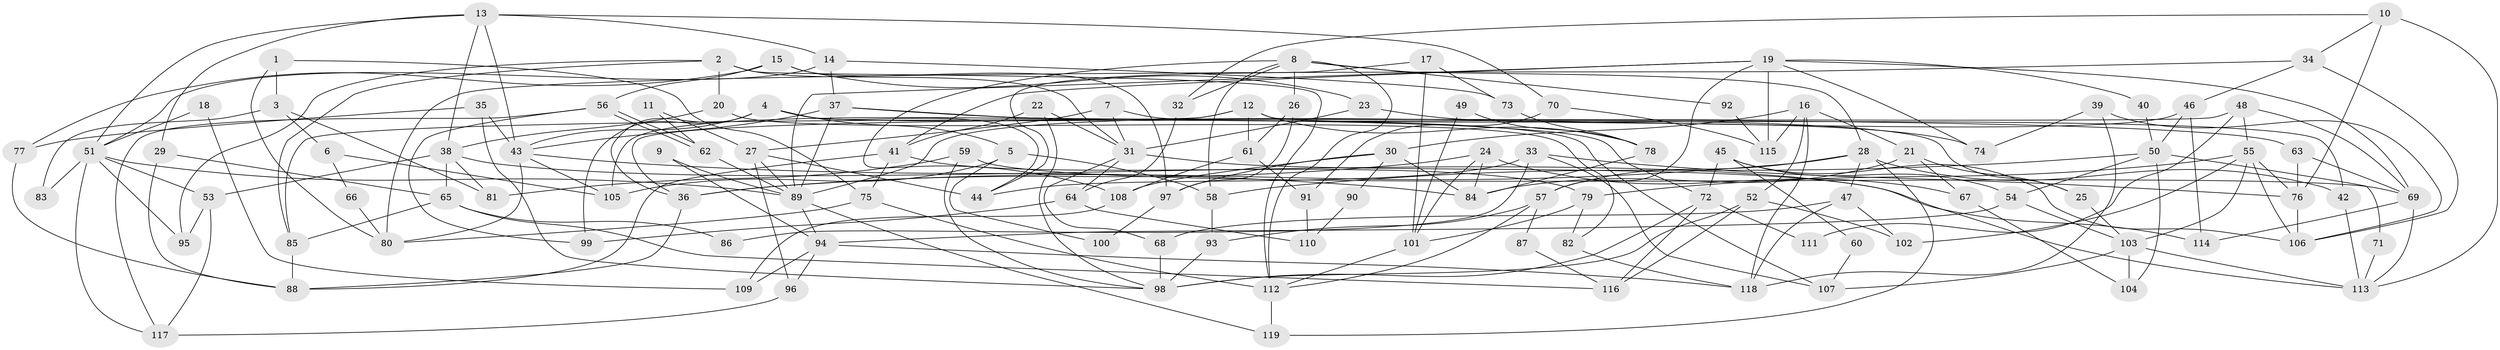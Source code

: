 // Generated by graph-tools (version 1.1) at 2025/26/03/09/25 03:26:19]
// undirected, 119 vertices, 238 edges
graph export_dot {
graph [start="1"]
  node [color=gray90,style=filled];
  1;
  2;
  3;
  4;
  5;
  6;
  7;
  8;
  9;
  10;
  11;
  12;
  13;
  14;
  15;
  16;
  17;
  18;
  19;
  20;
  21;
  22;
  23;
  24;
  25;
  26;
  27;
  28;
  29;
  30;
  31;
  32;
  33;
  34;
  35;
  36;
  37;
  38;
  39;
  40;
  41;
  42;
  43;
  44;
  45;
  46;
  47;
  48;
  49;
  50;
  51;
  52;
  53;
  54;
  55;
  56;
  57;
  58;
  59;
  60;
  61;
  62;
  63;
  64;
  65;
  66;
  67;
  68;
  69;
  70;
  71;
  72;
  73;
  74;
  75;
  76;
  77;
  78;
  79;
  80;
  81;
  82;
  83;
  84;
  85;
  86;
  87;
  88;
  89;
  90;
  91;
  92;
  93;
  94;
  95;
  96;
  97;
  98;
  99;
  100;
  101;
  102;
  103;
  104;
  105;
  106;
  107;
  108;
  109;
  110;
  111;
  112;
  113;
  114;
  115;
  116;
  117;
  118;
  119;
  1 -- 80;
  1 -- 75;
  1 -- 3;
  2 -- 112;
  2 -- 31;
  2 -- 20;
  2 -- 85;
  2 -- 95;
  3 -- 81;
  3 -- 6;
  3 -- 83;
  4 -- 43;
  4 -- 36;
  4 -- 5;
  4 -- 44;
  4 -- 99;
  4 -- 107;
  5 -- 105;
  5 -- 58;
  5 -- 100;
  6 -- 105;
  6 -- 66;
  7 -- 27;
  7 -- 31;
  7 -- 25;
  8 -- 32;
  8 -- 28;
  8 -- 26;
  8 -- 58;
  8 -- 92;
  8 -- 108;
  8 -- 112;
  9 -- 89;
  9 -- 94;
  10 -- 76;
  10 -- 34;
  10 -- 32;
  10 -- 113;
  11 -- 62;
  11 -- 27;
  12 -- 42;
  12 -- 36;
  12 -- 61;
  12 -- 78;
  12 -- 105;
  13 -- 51;
  13 -- 14;
  13 -- 29;
  13 -- 38;
  13 -- 43;
  13 -- 70;
  14 -- 37;
  14 -- 51;
  14 -- 73;
  15 -- 56;
  15 -- 23;
  15 -- 77;
  15 -- 97;
  16 -- 30;
  16 -- 118;
  16 -- 21;
  16 -- 52;
  16 -- 115;
  17 -- 73;
  17 -- 44;
  17 -- 101;
  18 -- 51;
  18 -- 109;
  19 -- 89;
  19 -- 41;
  19 -- 40;
  19 -- 57;
  19 -- 69;
  19 -- 74;
  19 -- 115;
  20 -- 38;
  20 -- 82;
  21 -- 67;
  21 -- 25;
  21 -- 84;
  22 -- 98;
  22 -- 31;
  22 -- 41;
  23 -- 74;
  23 -- 31;
  24 -- 84;
  24 -- 101;
  24 -- 36;
  24 -- 67;
  25 -- 103;
  26 -- 97;
  26 -- 61;
  27 -- 44;
  27 -- 96;
  27 -- 89;
  28 -- 57;
  28 -- 36;
  28 -- 42;
  28 -- 47;
  28 -- 119;
  29 -- 65;
  29 -- 88;
  30 -- 108;
  30 -- 84;
  30 -- 90;
  30 -- 97;
  31 -- 113;
  31 -- 68;
  31 -- 64;
  32 -- 64;
  33 -- 107;
  33 -- 76;
  33 -- 44;
  33 -- 86;
  34 -- 46;
  34 -- 80;
  34 -- 106;
  35 -- 98;
  35 -- 77;
  35 -- 43;
  36 -- 88;
  37 -- 43;
  37 -- 89;
  37 -- 63;
  37 -- 72;
  38 -- 65;
  38 -- 53;
  38 -- 81;
  38 -- 114;
  39 -- 106;
  39 -- 118;
  39 -- 74;
  40 -- 50;
  41 -- 88;
  41 -- 75;
  41 -- 79;
  42 -- 113;
  43 -- 80;
  43 -- 84;
  43 -- 105;
  45 -- 106;
  45 -- 54;
  45 -- 60;
  45 -- 72;
  46 -- 114;
  46 -- 89;
  46 -- 50;
  47 -- 102;
  47 -- 68;
  47 -- 118;
  48 -- 69;
  48 -- 55;
  48 -- 85;
  48 -- 111;
  49 -- 101;
  49 -- 78;
  50 -- 58;
  50 -- 54;
  50 -- 71;
  50 -- 104;
  51 -- 95;
  51 -- 89;
  51 -- 53;
  51 -- 83;
  51 -- 117;
  52 -- 98;
  52 -- 102;
  52 -- 116;
  53 -- 95;
  53 -- 117;
  54 -- 103;
  54 -- 94;
  55 -- 76;
  55 -- 79;
  55 -- 102;
  55 -- 103;
  55 -- 106;
  56 -- 117;
  56 -- 62;
  56 -- 62;
  56 -- 99;
  57 -- 112;
  57 -- 87;
  57 -- 93;
  58 -- 93;
  59 -- 98;
  59 -- 69;
  59 -- 81;
  60 -- 107;
  61 -- 91;
  61 -- 108;
  62 -- 89;
  63 -- 69;
  63 -- 76;
  64 -- 99;
  64 -- 110;
  65 -- 85;
  65 -- 116;
  65 -- 86;
  66 -- 80;
  67 -- 104;
  68 -- 98;
  69 -- 113;
  69 -- 114;
  70 -- 115;
  70 -- 91;
  71 -- 113;
  72 -- 98;
  72 -- 111;
  72 -- 116;
  73 -- 78;
  75 -- 112;
  75 -- 80;
  76 -- 106;
  77 -- 88;
  78 -- 84;
  79 -- 82;
  79 -- 101;
  82 -- 118;
  85 -- 88;
  87 -- 116;
  89 -- 119;
  89 -- 94;
  90 -- 110;
  91 -- 110;
  92 -- 115;
  93 -- 98;
  94 -- 96;
  94 -- 109;
  94 -- 118;
  96 -- 117;
  97 -- 100;
  101 -- 112;
  103 -- 104;
  103 -- 107;
  103 -- 113;
  108 -- 109;
  112 -- 119;
}
